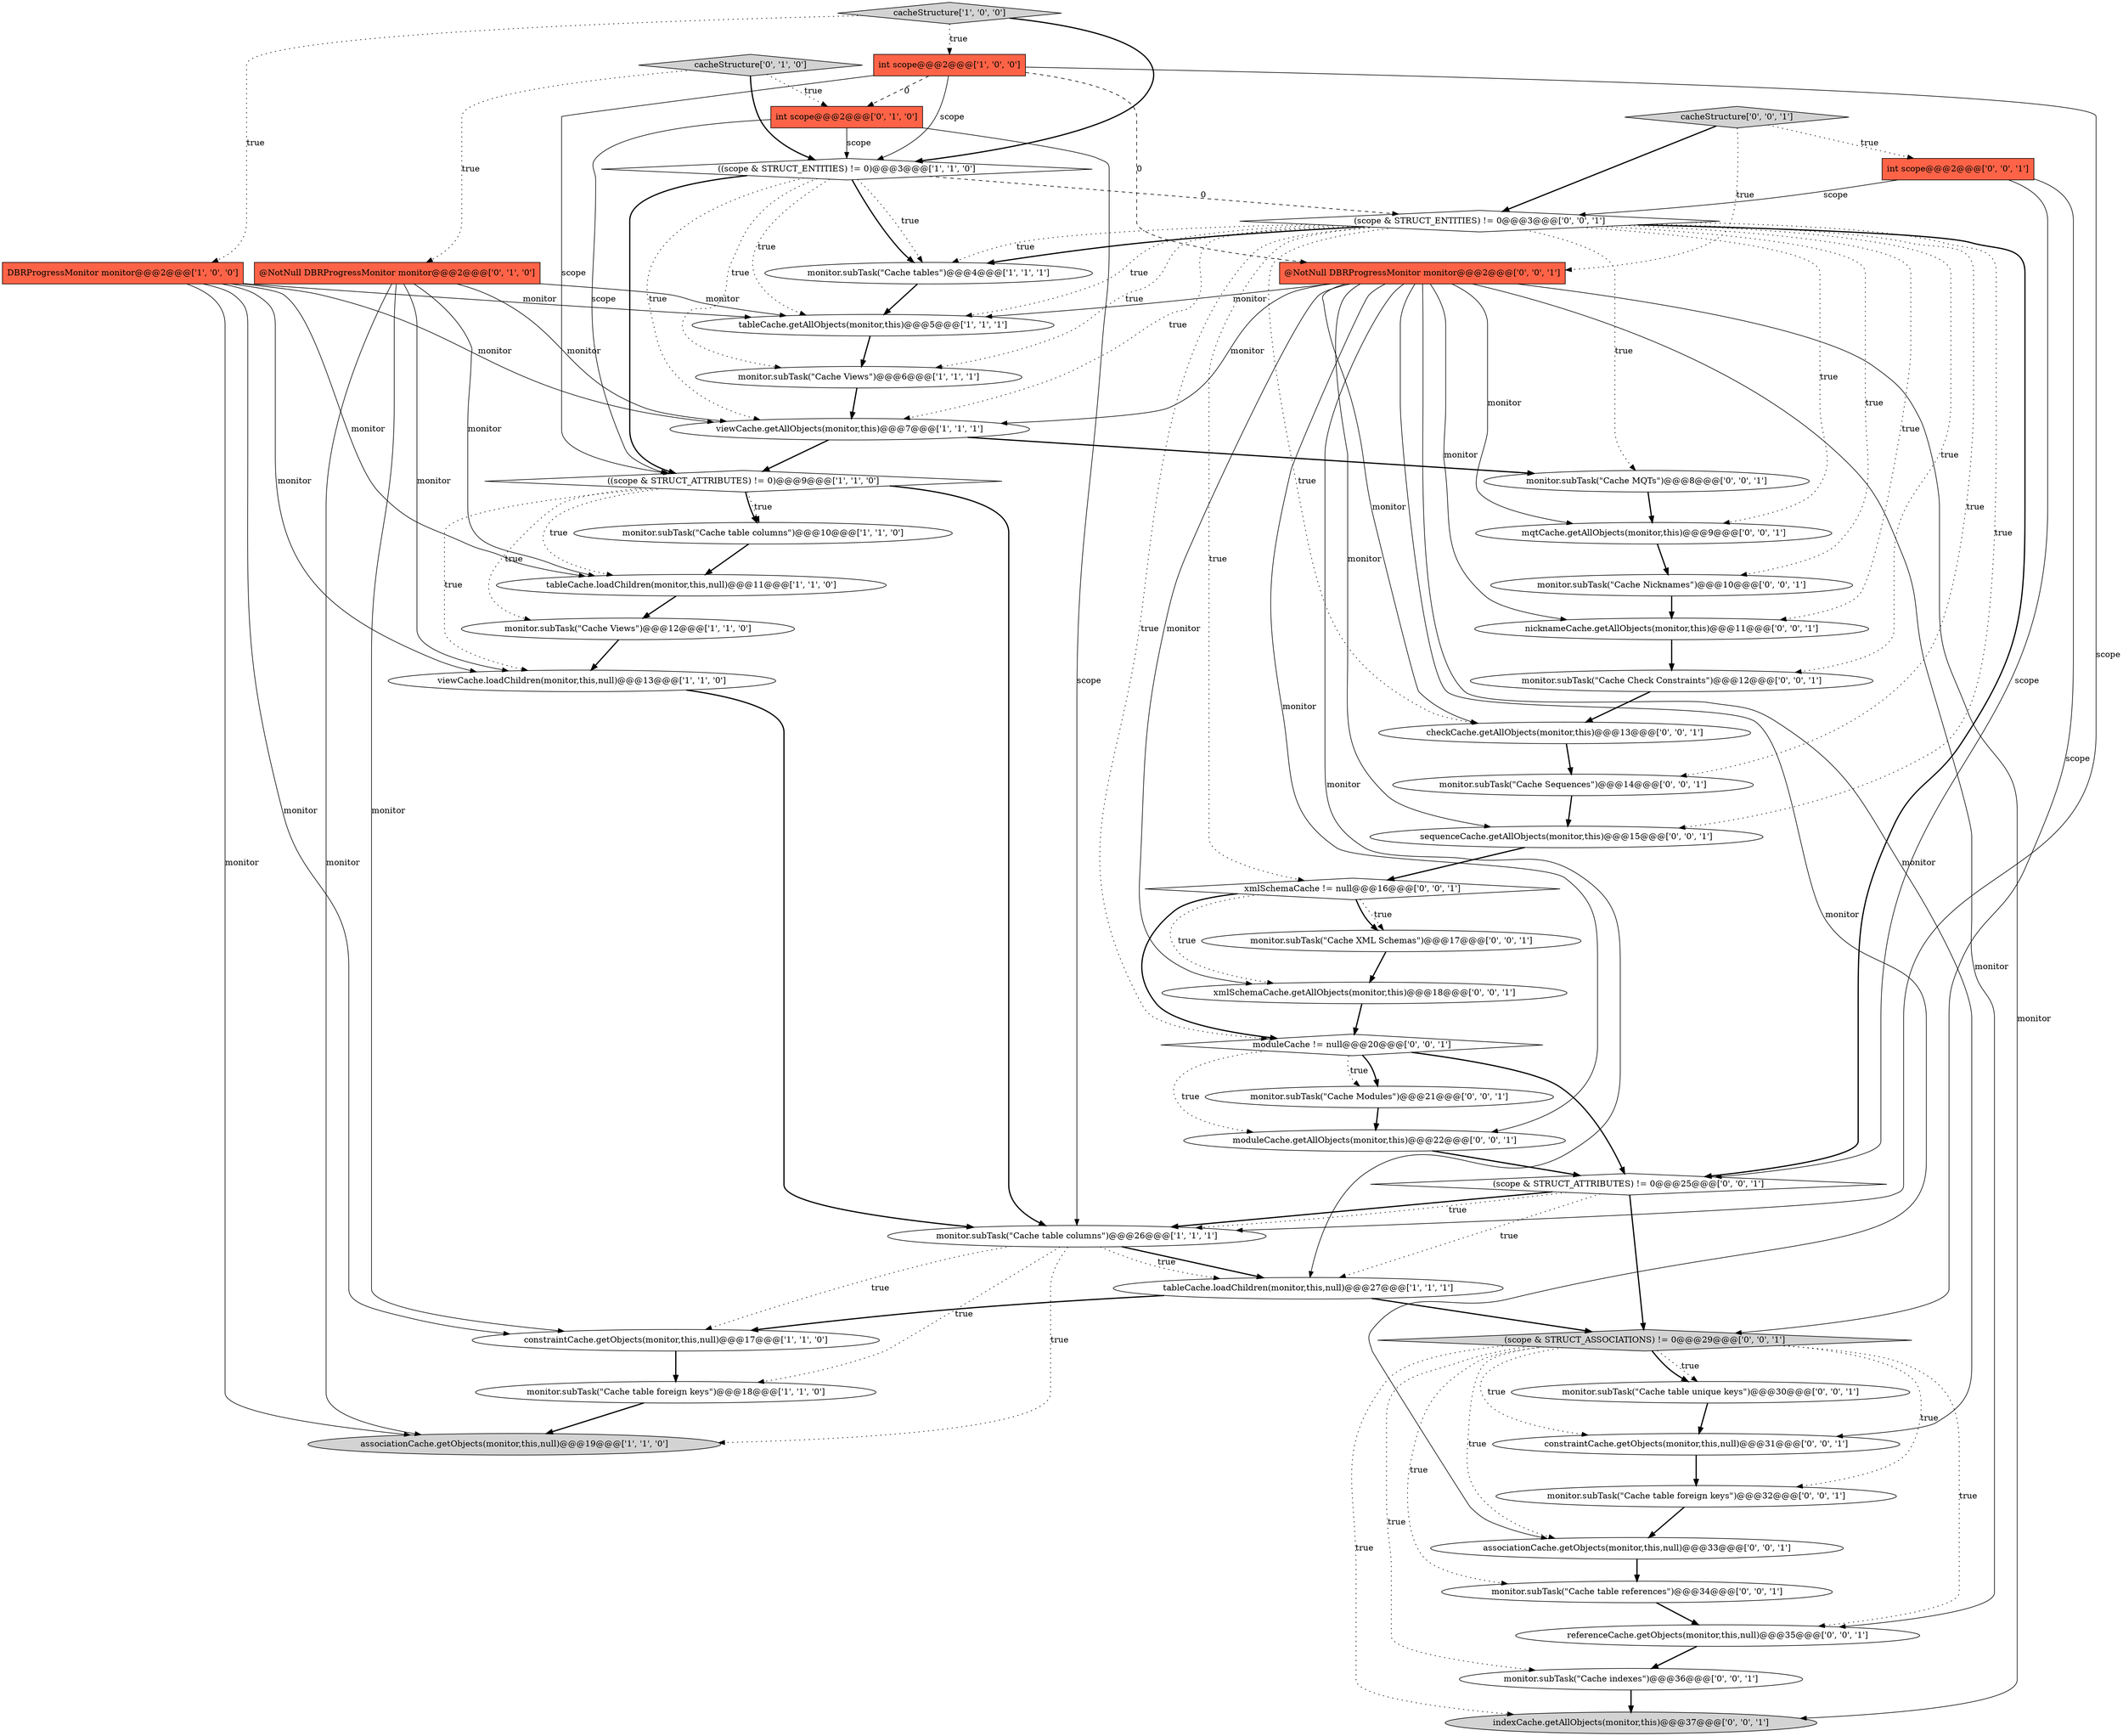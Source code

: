 digraph {
15 [style = filled, label = "associationCache.getObjects(monitor,this,null)@@@19@@@['1', '1', '0']", fillcolor = lightgray, shape = ellipse image = "AAA0AAABBB1BBB"];
40 [style = filled, label = "monitor.subTask(\"Cache table references\")@@@34@@@['0', '0', '1']", fillcolor = white, shape = ellipse image = "AAA0AAABBB3BBB"];
34 [style = filled, label = "monitor.subTask(\"Cache Sequences\")@@@14@@@['0', '0', '1']", fillcolor = white, shape = ellipse image = "AAA0AAABBB3BBB"];
17 [style = filled, label = "monitor.subTask(\"Cache table columns\")@@@10@@@['1', '1', '0']", fillcolor = white, shape = ellipse image = "AAA0AAABBB1BBB"];
39 [style = filled, label = "monitor.subTask(\"Cache Check Constraints\")@@@12@@@['0', '0', '1']", fillcolor = white, shape = ellipse image = "AAA0AAABBB3BBB"];
41 [style = filled, label = "monitor.subTask(\"Cache indexes\")@@@36@@@['0', '0', '1']", fillcolor = white, shape = ellipse image = "AAA0AAABBB3BBB"];
6 [style = filled, label = "tableCache.loadChildren(monitor,this,null)@@@11@@@['1', '1', '0']", fillcolor = white, shape = ellipse image = "AAA0AAABBB1BBB"];
43 [style = filled, label = "constraintCache.getObjects(monitor,this,null)@@@31@@@['0', '0', '1']", fillcolor = white, shape = ellipse image = "AAA0AAABBB3BBB"];
5 [style = filled, label = "monitor.subTask(\"Cache Views\")@@@6@@@['1', '1', '1']", fillcolor = white, shape = ellipse image = "AAA0AAABBB1BBB"];
42 [style = filled, label = "moduleCache != null@@@20@@@['0', '0', '1']", fillcolor = white, shape = diamond image = "AAA0AAABBB3BBB"];
46 [style = filled, label = "xmlSchemaCache != null@@@16@@@['0', '0', '1']", fillcolor = white, shape = diamond image = "AAA0AAABBB3BBB"];
1 [style = filled, label = "monitor.subTask(\"Cache Views\")@@@12@@@['1', '1', '0']", fillcolor = white, shape = ellipse image = "AAA0AAABBB1BBB"];
26 [style = filled, label = "moduleCache.getAllObjects(monitor,this)@@@22@@@['0', '0', '1']", fillcolor = white, shape = ellipse image = "AAA0AAABBB3BBB"];
20 [style = filled, label = "int scope@@@2@@@['0', '1', '0']", fillcolor = tomato, shape = box image = "AAA1AAABBB2BBB"];
21 [style = filled, label = "sequenceCache.getAllObjects(monitor,this)@@@15@@@['0', '0', '1']", fillcolor = white, shape = ellipse image = "AAA0AAABBB3BBB"];
28 [style = filled, label = "(scope & STRUCT_ENTITIES) != 0@@@3@@@['0', '0', '1']", fillcolor = white, shape = diamond image = "AAA0AAABBB3BBB"];
4 [style = filled, label = "cacheStructure['1', '0', '0']", fillcolor = lightgray, shape = diamond image = "AAA0AAABBB1BBB"];
29 [style = filled, label = "nicknameCache.getAllObjects(monitor,this)@@@11@@@['0', '0', '1']", fillcolor = white, shape = ellipse image = "AAA0AAABBB3BBB"];
18 [style = filled, label = "@NotNull DBRProgressMonitor monitor@@@2@@@['0', '1', '0']", fillcolor = tomato, shape = box image = "AAA0AAABBB2BBB"];
30 [style = filled, label = "associationCache.getObjects(monitor,this,null)@@@33@@@['0', '0', '1']", fillcolor = white, shape = ellipse image = "AAA0AAABBB3BBB"];
2 [style = filled, label = "((scope & STRUCT_ENTITIES) != 0)@@@3@@@['1', '1', '0']", fillcolor = white, shape = diamond image = "AAA0AAABBB1BBB"];
10 [style = filled, label = "monitor.subTask(\"Cache table foreign keys\")@@@18@@@['1', '1', '0']", fillcolor = white, shape = ellipse image = "AAA0AAABBB1BBB"];
33 [style = filled, label = "mqtCache.getAllObjects(monitor,this)@@@9@@@['0', '0', '1']", fillcolor = white, shape = ellipse image = "AAA0AAABBB3BBB"];
9 [style = filled, label = "int scope@@@2@@@['1', '0', '0']", fillcolor = tomato, shape = box image = "AAA1AAABBB1BBB"];
48 [style = filled, label = "monitor.subTask(\"Cache Modules\")@@@21@@@['0', '0', '1']", fillcolor = white, shape = ellipse image = "AAA0AAABBB3BBB"];
0 [style = filled, label = "DBRProgressMonitor monitor@@@2@@@['1', '0', '0']", fillcolor = tomato, shape = box image = "AAA0AAABBB1BBB"];
8 [style = filled, label = "viewCache.loadChildren(monitor,this,null)@@@13@@@['1', '1', '0']", fillcolor = white, shape = ellipse image = "AAA0AAABBB1BBB"];
32 [style = filled, label = "(scope & STRUCT_ATTRIBUTES) != 0@@@25@@@['0', '0', '1']", fillcolor = white, shape = diamond image = "AAA0AAABBB3BBB"];
38 [style = filled, label = "cacheStructure['0', '0', '1']", fillcolor = lightgray, shape = diamond image = "AAA0AAABBB3BBB"];
16 [style = filled, label = "((scope & STRUCT_ATTRIBUTES) != 0)@@@9@@@['1', '1', '0']", fillcolor = white, shape = diamond image = "AAA0AAABBB1BBB"];
44 [style = filled, label = "checkCache.getAllObjects(monitor,this)@@@13@@@['0', '0', '1']", fillcolor = white, shape = ellipse image = "AAA0AAABBB3BBB"];
24 [style = filled, label = "int scope@@@2@@@['0', '0', '1']", fillcolor = tomato, shape = box image = "AAA0AAABBB3BBB"];
35 [style = filled, label = "referenceCache.getObjects(monitor,this,null)@@@35@@@['0', '0', '1']", fillcolor = white, shape = ellipse image = "AAA0AAABBB3BBB"];
12 [style = filled, label = "constraintCache.getObjects(monitor,this,null)@@@17@@@['1', '1', '0']", fillcolor = white, shape = ellipse image = "AAA0AAABBB1BBB"];
13 [style = filled, label = "monitor.subTask(\"Cache tables\")@@@4@@@['1', '1', '1']", fillcolor = white, shape = ellipse image = "AAA0AAABBB1BBB"];
25 [style = filled, label = "monitor.subTask(\"Cache table foreign keys\")@@@32@@@['0', '0', '1']", fillcolor = white, shape = ellipse image = "AAA0AAABBB3BBB"];
22 [style = filled, label = "(scope & STRUCT_ASSOCIATIONS) != 0@@@29@@@['0', '0', '1']", fillcolor = lightgray, shape = diamond image = "AAA0AAABBB3BBB"];
27 [style = filled, label = "indexCache.getAllObjects(monitor,this)@@@37@@@['0', '0', '1']", fillcolor = lightgray, shape = ellipse image = "AAA0AAABBB3BBB"];
47 [style = filled, label = "monitor.subTask(\"Cache XML Schemas\")@@@17@@@['0', '0', '1']", fillcolor = white, shape = ellipse image = "AAA0AAABBB3BBB"];
37 [style = filled, label = "monitor.subTask(\"Cache MQTs\")@@@8@@@['0', '0', '1']", fillcolor = white, shape = ellipse image = "AAA0AAABBB3BBB"];
19 [style = filled, label = "cacheStructure['0', '1', '0']", fillcolor = lightgray, shape = diamond image = "AAA0AAABBB2BBB"];
45 [style = filled, label = "xmlSchemaCache.getAllObjects(monitor,this)@@@18@@@['0', '0', '1']", fillcolor = white, shape = ellipse image = "AAA0AAABBB3BBB"];
11 [style = filled, label = "viewCache.getAllObjects(monitor,this)@@@7@@@['1', '1', '1']", fillcolor = white, shape = ellipse image = "AAA0AAABBB1BBB"];
7 [style = filled, label = "monitor.subTask(\"Cache table columns\")@@@26@@@['1', '1', '1']", fillcolor = white, shape = ellipse image = "AAA0AAABBB1BBB"];
23 [style = filled, label = "monitor.subTask(\"Cache table unique keys\")@@@30@@@['0', '0', '1']", fillcolor = white, shape = ellipse image = "AAA0AAABBB3BBB"];
36 [style = filled, label = "monitor.subTask(\"Cache Nicknames\")@@@10@@@['0', '0', '1']", fillcolor = white, shape = ellipse image = "AAA0AAABBB3BBB"];
3 [style = filled, label = "tableCache.loadChildren(monitor,this,null)@@@27@@@['1', '1', '1']", fillcolor = white, shape = ellipse image = "AAA0AAABBB1BBB"];
14 [style = filled, label = "tableCache.getAllObjects(monitor,this)@@@5@@@['1', '1', '1']", fillcolor = white, shape = ellipse image = "AAA0AAABBB1BBB"];
31 [style = filled, label = "@NotNull DBRProgressMonitor monitor@@@2@@@['0', '0', '1']", fillcolor = tomato, shape = box image = "AAA0AAABBB3BBB"];
28->11 [style = dotted, label="true"];
0->15 [style = solid, label="monitor"];
18->15 [style = solid, label="monitor"];
32->22 [style = bold, label=""];
31->11 [style = solid, label="monitor"];
28->21 [style = dotted, label="true"];
35->41 [style = bold, label=""];
36->29 [style = bold, label=""];
31->44 [style = solid, label="monitor"];
25->30 [style = bold, label=""];
16->17 [style = dotted, label="true"];
28->14 [style = dotted, label="true"];
16->7 [style = bold, label=""];
42->48 [style = bold, label=""];
31->33 [style = solid, label="monitor"];
0->8 [style = solid, label="monitor"];
2->11 [style = dotted, label="true"];
21->46 [style = bold, label=""];
12->10 [style = bold, label=""];
42->48 [style = dotted, label="true"];
32->3 [style = dotted, label="true"];
45->42 [style = bold, label=""];
38->31 [style = dotted, label="true"];
31->3 [style = solid, label="monitor"];
30->40 [style = bold, label=""];
22->35 [style = dotted, label="true"];
37->33 [style = bold, label=""];
18->12 [style = solid, label="monitor"];
28->13 [style = dotted, label="true"];
13->14 [style = bold, label=""];
18->11 [style = solid, label="monitor"];
9->2 [style = solid, label="scope"];
24->22 [style = solid, label="scope"];
2->16 [style = bold, label=""];
11->16 [style = bold, label=""];
46->42 [style = bold, label=""];
42->26 [style = dotted, label="true"];
7->10 [style = dotted, label="true"];
26->32 [style = bold, label=""];
22->23 [style = dotted, label="true"];
29->39 [style = bold, label=""];
38->28 [style = bold, label=""];
31->14 [style = solid, label="monitor"];
4->0 [style = dotted, label="true"];
11->37 [style = bold, label=""];
22->43 [style = dotted, label="true"];
28->36 [style = dotted, label="true"];
32->7 [style = bold, label=""];
4->2 [style = bold, label=""];
16->17 [style = bold, label=""];
19->2 [style = bold, label=""];
31->26 [style = solid, label="monitor"];
22->23 [style = bold, label=""];
7->12 [style = dotted, label="true"];
18->6 [style = solid, label="monitor"];
28->29 [style = dotted, label="true"];
38->24 [style = dotted, label="true"];
28->46 [style = dotted, label="true"];
9->31 [style = dashed, label="0"];
16->1 [style = dotted, label="true"];
28->44 [style = dotted, label="true"];
20->2 [style = solid, label="scope"];
18->8 [style = solid, label="monitor"];
33->36 [style = bold, label=""];
44->34 [style = bold, label=""];
0->11 [style = solid, label="monitor"];
2->28 [style = dashed, label="0"];
46->45 [style = dotted, label="true"];
42->32 [style = bold, label=""];
31->45 [style = solid, label="monitor"];
0->14 [style = solid, label="monitor"];
5->11 [style = bold, label=""];
28->37 [style = dotted, label="true"];
28->34 [style = dotted, label="true"];
16->8 [style = dotted, label="true"];
1->8 [style = bold, label=""];
40->35 [style = bold, label=""];
41->27 [style = bold, label=""];
18->14 [style = solid, label="monitor"];
17->6 [style = bold, label=""];
46->47 [style = dotted, label="true"];
22->25 [style = dotted, label="true"];
23->43 [style = bold, label=""];
19->18 [style = dotted, label="true"];
32->7 [style = dotted, label="true"];
31->35 [style = solid, label="monitor"];
3->12 [style = bold, label=""];
9->7 [style = solid, label="scope"];
7->15 [style = dotted, label="true"];
28->32 [style = bold, label=""];
24->32 [style = solid, label="scope"];
48->26 [style = bold, label=""];
31->21 [style = solid, label="monitor"];
6->1 [style = bold, label=""];
9->16 [style = solid, label="scope"];
20->16 [style = solid, label="scope"];
22->41 [style = dotted, label="true"];
28->42 [style = dotted, label="true"];
22->27 [style = dotted, label="true"];
2->14 [style = dotted, label="true"];
47->45 [style = bold, label=""];
24->28 [style = solid, label="scope"];
2->5 [style = dotted, label="true"];
34->21 [style = bold, label=""];
14->5 [style = bold, label=""];
9->20 [style = dashed, label="0"];
10->15 [style = bold, label=""];
39->44 [style = bold, label=""];
31->43 [style = solid, label="monitor"];
28->33 [style = dotted, label="true"];
19->20 [style = dotted, label="true"];
31->27 [style = solid, label="monitor"];
28->13 [style = bold, label=""];
22->40 [style = dotted, label="true"];
46->47 [style = bold, label=""];
3->22 [style = bold, label=""];
31->29 [style = solid, label="monitor"];
7->3 [style = bold, label=""];
8->7 [style = bold, label=""];
0->6 [style = solid, label="monitor"];
2->13 [style = bold, label=""];
28->5 [style = dotted, label="true"];
0->12 [style = solid, label="monitor"];
7->3 [style = dotted, label="true"];
31->30 [style = solid, label="monitor"];
4->9 [style = dotted, label="true"];
22->30 [style = dotted, label="true"];
28->39 [style = dotted, label="true"];
43->25 [style = bold, label=""];
20->7 [style = solid, label="scope"];
2->13 [style = dotted, label="true"];
16->6 [style = dotted, label="true"];
}

